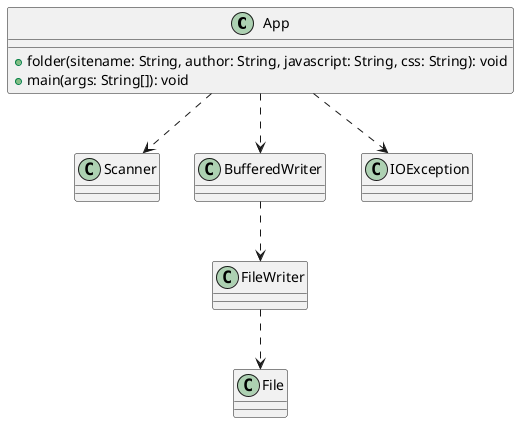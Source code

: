 @startuml
'https://plantuml.com/class-diagram
class App {
  + folder(sitename: String, author: String, javascript: String, css: String): void
  + main(args: String[]): void
}
class File
class Scanner
class BufferedWriter
class FileWriter
class IOException

App ..> Scanner
App ..> BufferedWriter
App ..> IOException
BufferedWriter ..> FileWriter
FileWriter ..> File

@enduml